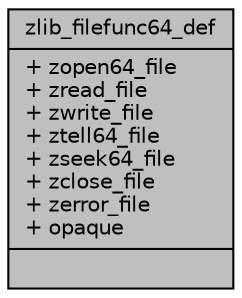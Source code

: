 digraph "zlib_filefunc64_def"
{
  edge [fontname="Helvetica",fontsize="10",labelfontname="Helvetica",labelfontsize="10"];
  node [fontname="Helvetica",fontsize="10",shape=record];
  Node1 [label="{zlib_filefunc64_def\n|+ zopen64_file\l+ zread_file\l+ zwrite_file\l+ ztell64_file\l+ zseek64_file\l+ zclose_file\l+ zerror_file\l+ opaque\l|}",height=0.2,width=0.4,color="black", fillcolor="grey75", style="filled", fontcolor="black"];
}
